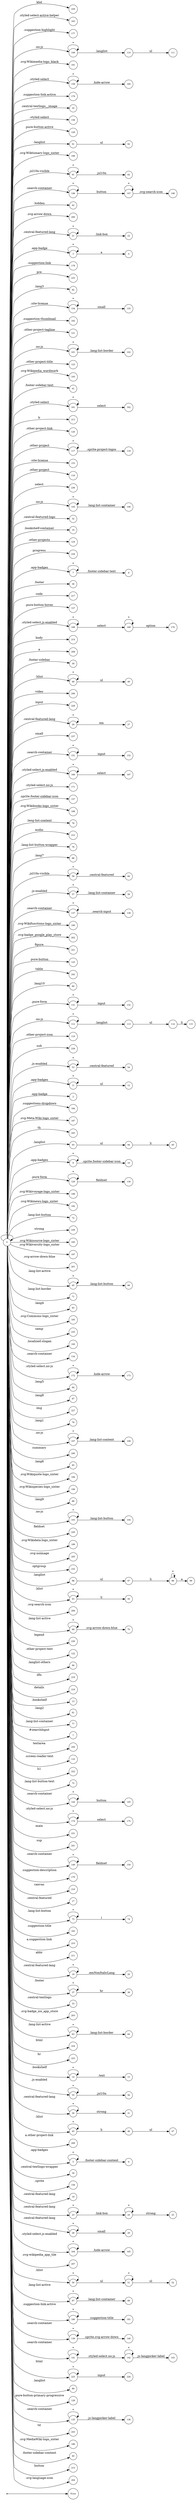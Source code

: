 digraph NFA {
  rankdir=LR;
  node [shape=circle, fontsize=10];
  __start [shape=point, label=""];
  __start -> None;
  229 [label="229"];
  163 [label="163"];
  177 [label="177"];
  109 [label="109"];
  191 [label="191"];
  159 [label="159"];
  179 [label="179"];
  35 [label="35"];
  158 [label="158"];
  126 [label="126"];
  91 [label="91"];
  199 [label="199"];
  61 [label="61"];
  146 [label="146"];
  42 [label="42"];
  200 [label="200"];
  143 [label="143"];
  21 [label="21"];
  3 [label="3"];
  178 [label="178"];
  233 [label="233"];
  82 [label="82"];
  114 [label="114"];
  102 [label="102"];
  154 [label="154"];
  182 [label="182"];
  121 [label="121"];
  44 [label="44"];
  101 [label="101"];
  123 [label="123"];
  193 [label="193"];
  41 [label="41"];
  97 [label="97"];
  99 [label="99"];
  161 [label="161"];
  213 [label="213"];
  46 [label="46"];
  120 [label="120"];
  117 [label="117"];
  153 [label="153"];
  116 [label="116"];
  236 [label="236"];
  152 [label="152"];
  110 [label="110"];
  155 [label="155"];
  105 [label="105"];
  32 [label="32"];
  16 [label="16"];
  124 [label="124"];
  234 [label="234"];
  29 [label="29"];
  20 [label="20"];
  142 [label="142"];
  106 [label="106"];
  7 [label="7"];
  36 [label="36"];
  217 [label="217"];
  127 [label="127"];
  49 [label="49"];
  6 [label="6"];
  168 [label="168"];
  214 [label="214"];
  145 [label="145"];
  208 [label="208"];
  39 [label="39"];
  48 [label="48"];
  118 [label="118"];
  246 [label="246"];
  228 [label="228"];
  26 [label="26"];
  165 [label="165"];
  237 [label="237"];
  151 [label="151"];
  166 [label="166"];
  171 [label="171"];
  157 [label="157"];
  27 [label="27"];
  188 [label="188"];
  78 [label="78"];
  212 [label="212"];
  76 [label="76"];
  86 [label="86"];
  59 [label="59"];
  57 [label="57"];
  137 [label="137"];
  190 [label="190"];
  202 [label="202"];
  221 [label="221"];
  8 [label="8"];
  54 [label="54"];
  125 [label="125"];
  242 [label="242"];
  80 [label="80"];
  131 [label="131"];
  112 [label="112"];
  92 [label="92"];
  94 [label="94"];
  148 [label="148"];
  119 [label="119"];
  64 [label="64"];
  173 [label="173"];
  239 [label="239"];
  53 [label="53"];
  11 [label="11"];
  2 [label="2"];
  184 [label="184"];
  187 [label="187"];
  245 [label="245"];
  93 [label="93"];
  9 [label="9"];
  24 [label="24"];
  129 [label="129"];
  198 [label="198"];
  192 [label="192"];
  72 [label="72"];
  60 [label="60"];
  238 [label="238"];
  195 [label="195"];
  197 [label="197"];
  201 [label="201"];
  65 [label="65"];
  71 [label="71"];
  83 [label="83"];
  185 [label="185"];
  235 [label="235"];
  100 [label="100"];
  58 [label="58"];
  22 [label="22"];
  134 [label="134"];
  172 [label="172"];
  181 [label="181"];
  84 [label="84"];
  87 [label="87"];
  108 [label="108"];
  111 [label="111"];
  136 [label="136"];
  227 [label="227"];
  79 [label="79"];
  107 [label="107"];
  240 [label="240"];
  85 [label="85"];
  113 [label="113"];
  194 [label="194"];
  196 [label="196"];
  88 [label="88"];
  103 [label="103"];
  220 [label="220"];
  189 [label="189"];
  205 [label="205"];
  132 [label="132"];
  232 [label="232"];
  96 [label="96"];
  175 [label="175"];
  43 [label="43"];
  206 [label="206"];
  104 [label="104"];
  69 [label="69"];
  150 [label="150"];
  230 [label="230"];
  56 [label="56"];
  31 [label="31"];
  122 [label="122"];
  62 [label="62"];
  90 [label="90"];
  170 [label="170"];
  219 [label="219"];
  218 [label="218"];
  15 [label="15"];
  13 [label="13"];
  4 [label="4"];
  10 [label="10"];
  51 [label="51"];
  81 [label="81"];
  77 [label="77"];
  115 [label="115"];
  1 [label="1"];
  162 [label="162"];
  52 [label="52"];
  68 [label="68"];
  244 [label="244"];
  133 [label="133"];
  222 [label="222"];
  75 [label="75"];
  144 [label="144"];
  47 [label="47"];
  174 [label="174"];
  231 [label="231"];
  241 [label="241"];
  149 [label="149"];
  176 [label="176"];
  216 [label="216"];
  17 [label="17"];
  73 [label="73"];
  130 [label="130"];
  183 [label="183"];
  210 [label="210"];
  70 [label="70"];
  211 [label="211"];
  169 [label="169"];
  19 [label="19"];
  37 [label="37"];
  33 [label="33"];
  203 [label="203"];
  63 [label="63"];
  224 [label="224"];
  38 [label="38"];
  223 [label="223"];
  14 [label="14"];
  55 [label="55"];
  167 [label="167"];
  25 [label="25"];
  30 [label="30"];
  45 [label="45"];
  209 [label="209"];
  5 [label="5"];
  34 [label="34"];
  160 [label="160"];
  156 [label="156"];
  18 [label="18"];
  23 [label="23"];
  28 [label="28"];
  164 [label="164"];
  207 [label="207"];
  50 [label="50"];
  74 [label="74"];
  67 [label="67"];
  180 [label="180"];
  226 [label="226"];
  139 [label="139"];
  141 [label="141"];
  95 [label="95"];
  225 [label="225"];
  98 [label="98"];
  89 [label="89"];
  12 [label="12"];
  128 [label="128"];
  135 [label="135"];
  243 [label="243"];
  66 [label="66"];
  186 [label="186"];
  147 [label="147"];
  40 [label="40"];
  215 [label="215"];
  0 [label="0"];
  138 [label="138"];
  204 [label="204"];
  140 [label="140"];
  { node [shape=doublecircle]; 1 2 4 6 8 10 12 13 15 16 17 18 20 22 25 27 29 31 32 33 34 35 36 38 39 40 41 42 44 47 49 52 54 56 58 60 62 64 66 68 70 71 72 74 75 76 77 78 79 80 81 82 83 84 85 86 87 88 89 90 92 95 99 100 102 104 106 108 111 115 116 118 119 120 121 122 123 124 125 126 127 128 130 132 133 134 136 138 140 143 145 148 150 152 153 155 156 157 158 160 162 163 165 167 170 171 173 175 176 177 178 179 181 182 183 184 185 186 187 188 189 190 191 192 193 194 195 196 197 198 199 200 201 202 203 204 205 206 207 208 209 210 211 212 213 214 215 216 217 218 219 220 221 222 223 224 226 227 228 229 230 231 232 233 234 235 236 237 238 239 240 241 242 243 244 245 246 }
  0 -> 0 [label="*"];
  0 -> 1 [label="#searchInput"];
  0 -> 2 [label=".app-badge"];
  0 -> 3 [label=".app-badge"];
  3 -> 3 [label="*"];
  3 -> 4 [label="a"];
  0 -> 5 [label=".app-badges"];
  5 -> 5 [label="*"];
  5 -> 6 [label=".footer-sidebar-content"];
  0 -> 7 [label=".app-badges"];
  7 -> 7 [label="*"];
  7 -> 8 [label=".footer-sidebar-text"];
  0 -> 9 [label=".app-badges"];
  9 -> 9 [label="*"];
  9 -> 10 [label=".sprite.footer-sidebar-icon"];
  0 -> 11 [label=".app-badges"];
  11 -> 11 [label="*"];
  11 -> 12 [label="ul"];
  0 -> 13 [label=".bookshelf"];
  0 -> 14 [label=".bookshelf"];
  14 -> 14 [label="*"];
  14 -> 15 [label=".text"];
  0 -> 16 [label=".bookshelf-container"];
  0 -> 17 [label=".central-featured"];
  0 -> 18 [label=".central-featured-lang"];
  0 -> 19 [label=".central-featured-lang"];
  19 -> 19 [label="*"];
  19 -> 20 [label=".emNonItalicLang"];
  0 -> 21 [label=".central-featured-lang"];
  21 -> 21 [label="*"];
  21 -> 22 [label=".link-box"];
  0 -> 23 [label=".central-featured-lang"];
  23 -> 23 [label="*"];
  23 -> 24 [label=".link-box"];
  24 -> 24 [label="*"];
  24 -> 25 [label="strong"];
  0 -> 26 [label=".central-featured-lang"];
  26 -> 26 [label="*"];
  26 -> 27 [label="em"];
  0 -> 28 [label=".central-featured-lang"];
  28 -> 28 [label="*"];
  28 -> 29 [label="small"];
  0 -> 30 [label=".central-featured-lang"];
  30 -> 30 [label="*"];
  30 -> 31 [label="strong"];
  0 -> 32 [label=".central-featured-logo"];
  0 -> 33 [label=".central-textlogo"];
  0 -> 34 [label=".central-textlogo-wrapper"];
  0 -> 35 [label=".central-textlogo__image"];
  0 -> 36 [label=".footer"];
  0 -> 37 [label=".footer"];
  37 -> 37 [label="*"];
  37 -> 38 [label="hr"];
  0 -> 39 [label=".footer-sidebar"];
  0 -> 40 [label=".footer-sidebar-content"];
  0 -> 41 [label=".footer-sidebar-text"];
  0 -> 42 [label=".hidden"];
  0 -> 43 [label=".hlist"];
  43 -> 43 [label="*"];
  43 -> 44 [label="li"];
  0 -> 45 [label=".hlist"];
  45 -> 45 [label="*"];
  45 -> 46 [label="li"];
  46 -> 47 [label="ul"];
  0 -> 48 [label=".hlist"];
  48 -> 48 [label="*"];
  48 -> 49 [label="ul"];
  0 -> 50 [label=".hlist"];
  50 -> 50 [label="*"];
  50 -> 51 [label="ul"];
  51 -> 51 [label="*"];
  51 -> 52 [label="ul"];
  0 -> 53 [label=".js-enabled"];
  53 -> 53 [label="*"];
  53 -> 54 [label=".central-featured"];
  0 -> 55 [label=".js-enabled"];
  55 -> 55 [label="*"];
  55 -> 56 [label=".jsl10n"];
  0 -> 57 [label=".js-enabled"];
  57 -> 57 [label="*"];
  57 -> 58 [label=".lang-list-container"];
  0 -> 59 [label=".jsl10n-visible"];
  59 -> 59 [label="*"];
  59 -> 60 [label=".central-featured"];
  0 -> 61 [label=".jsl10n-visible"];
  61 -> 61 [label="*"];
  61 -> 62 [label=".jsl10n"];
  0 -> 63 [label=".lang-list-active"];
  63 -> 63 [label="*"];
  63 -> 64 [label=".lang-list-border"];
  0 -> 65 [label=".lang-list-active"];
  65 -> 65 [label="*"];
  65 -> 66 [label=".lang-list-button"];
  0 -> 67 [label=".lang-list-active"];
  67 -> 67 [label="*"];
  67 -> 68 [label=".lang-list-container"];
  0 -> 69 [label=".lang-list-active"];
  69 -> 69 [label="*"];
  69 -> 70 [label=".svg-arrow-down-blue"];
  0 -> 71 [label=".lang-list-border"];
  0 -> 72 [label=".lang-list-button"];
  0 -> 73 [label=".lang-list-button"];
  73 -> 73 [label="*"];
  73 -> 74 [label="i"];
  0 -> 75 [label=".lang-list-button-text"];
  0 -> 76 [label=".lang-list-button-wrapper"];
  0 -> 77 [label=".lang-list-container"];
  0 -> 78 [label=".lang-list-content"];
  0 -> 79 [label=".lang1"];
  0 -> 80 [label=".lang10"];
  0 -> 81 [label=".lang2"];
  0 -> 82 [label=".lang3"];
  0 -> 83 [label=".lang4"];
  0 -> 84 [label=".lang5"];
  0 -> 85 [label=".lang6"];
  0 -> 86 [label=".lang7"];
  0 -> 87 [label=".lang8"];
  0 -> 88 [label=".lang9"];
  0 -> 89 [label=".langlist"];
  0 -> 90 [label=".langlist-others"];
  0 -> 91 [label=".langlist"];
  91 -> 92 [label="ul"];
  0 -> 93 [label=".langlist"];
  93 -> 94 [label="ul"];
  94 -> 95 [label="li"];
  0 -> 96 [label=".langlist"];
  96 -> 97 [label="ul"];
  97 -> 98 [label="li"];
  98 -> 98 [label="*"];
  98 -> 99 [label="a"];
  0 -> 100 [label=".localized-slogan"];
  0 -> 101 [label=".no-js"];
  101 -> 101 [label="*"];
  101 -> 102 [label=".lang-list-border"];
  0 -> 103 [label=".no-js"];
  103 -> 103 [label="*"];
  103 -> 104 [label=".lang-list-button"];
  0 -> 105 [label=".no-js"];
  105 -> 105 [label="*"];
  105 -> 106 [label=".lang-list-container"];
  0 -> 107 [label=".no-js"];
  107 -> 107 [label="*"];
  107 -> 108 [label=".lang-list-content"];
  0 -> 109 [label=".no-js"];
  109 -> 109 [label="*"];
  109 -> 110 [label=".langlist"];
  110 -> 111 [label="ul"];
  0 -> 112 [label=".no-js"];
  112 -> 112 [label="*"];
  112 -> 113 [label=".langlist"];
  113 -> 114 [label="ul"];
  114 -> 115 [label="li"];
  0 -> 116 [label=".other-project"];
  0 -> 117 [label=".other-project"];
  117 -> 117 [label="*"];
  117 -> 118 [label=".sprite-project-logos"];
  0 -> 119 [label=".other-project-icon"];
  0 -> 120 [label=".other-project-link"];
  0 -> 121 [label=".other-project-tagline"];
  0 -> 122 [label=".other-project-text"];
  0 -> 123 [label=".other-project-title"];
  0 -> 124 [label=".other-projects"];
  0 -> 125 [label=".pure-button"];
  0 -> 126 [label=".pure-button-active"];
  0 -> 127 [label=".pure-button-hover"];
  0 -> 128 [label=".pure-button-primary-progressive"];
  0 -> 129 [label=".pure-form"];
  129 -> 129 [label="*"];
  129 -> 130 [label="fieldset"];
  0 -> 131 [label=".pure-form"];
  131 -> 131 [label="*"];
  131 -> 132 [label="input"];
  0 -> 133 [label=".screen-reader-text"];
  0 -> 134 [label=".search-container"];
  0 -> 135 [label=".search-container"];
  135 -> 135 [label="*"];
  135 -> 136 [label=".js-langpicker-label"];
  0 -> 137 [label=".search-container"];
  137 -> 137 [label="*"];
  137 -> 138 [label=".search-input"];
  0 -> 139 [label=".search-container"];
  139 -> 139 [label="*"];
  139 -> 140 [label=".sprite.svg-arrow-down"];
  0 -> 141 [label=".search-container"];
  141 -> 141 [label="*"];
  141 -> 142 [label=".styled-select.no-js"];
  142 -> 142 [label="*"];
  142 -> 143 [label=".js-langpicker-label"];
  0 -> 144 [label=".search-container"];
  144 -> 144 [label="*"];
  144 -> 145 [label="button"];
  0 -> 146 [label=".search-container"];
  146 -> 146 [label="*"];
  146 -> 147 [label="button"];
  147 -> 147 [label="*"];
  147 -> 148 [label=".svg-search-icon"];
  0 -> 149 [label=".search-container"];
  149 -> 149 [label="*"];
  149 -> 150 [label="fieldset"];
  0 -> 151 [label=".search-container"];
  151 -> 151 [label="*"];
  151 -> 152 [label="input"];
  0 -> 153 [label=".site-license"];
  0 -> 154 [label=".site-license"];
  154 -> 154 [label="*"];
  154 -> 155 [label="small"];
  0 -> 156 [label=".sprite"];
  0 -> 157 [label=".sprite.footer-sidebar-icon"];
  0 -> 158 [label=".styled-select"];
  0 -> 159 [label=".styled-select"];
  159 -> 159 [label="*"];
  159 -> 160 [label=".hide-arrow"];
  0 -> 161 [label=".styled-select"];
  161 -> 161 [label="*"];
  161 -> 162 [label="select"];
  0 -> 163 [label=".styled-select-active-helper"];
  0 -> 164 [label=".styled-select.js-enabled"];
  164 -> 164 [label="*"];
  164 -> 165 [label=".hide-arrow"];
  0 -> 166 [label=".styled-select.js-enabled"];
  166 -> 166 [label="*"];
  166 -> 167 [label="select"];
  0 -> 168 [label=".styled-select.js-enabled"];
  168 -> 168 [label="*"];
  168 -> 169 [label="select"];
  169 -> 169 [label="*"];
  169 -> 170 [label="option"];
  0 -> 171 [label=".styled-select.no-js"];
  0 -> 172 [label=".styled-select.no-js"];
  172 -> 172 [label="*"];
  172 -> 173 [label=".hide-arrow"];
  0 -> 174 [label=".styled-select.no-js"];
  174 -> 174 [label="*"];
  174 -> 175 [label="select"];
  0 -> 176 [label=".suggestion-description"];
  0 -> 177 [label=".suggestion-highlight"];
  0 -> 178 [label=".suggestion-link"];
  0 -> 179 [label=".suggestion-link.active"];
  0 -> 180 [label=".suggestion-link.active"];
  180 -> 180 [label="*"];
  180 -> 181 [label=".suggestion-title"];
  0 -> 182 [label=".suggestion-thumbnail"];
  0 -> 183 [label=".suggestion-title"];
  0 -> 184 [label=".suggestions-dropdown"];
  0 -> 185 [label=".svg-Commons-logo_sister"];
  0 -> 186 [label=".svg-MediaWiki-logo_sister"];
  0 -> 187 [label=".svg-Meta-Wiki-logo_sister"];
  0 -> 188 [label=".svg-Wikibooks-logo_sister"];
  0 -> 189 [label=".svg-Wikidata-logo_sister"];
  0 -> 190 [label=".svg-Wikifunctions-logo_sister"];
  0 -> 191 [label=".svg-Wikimedia-logo_black"];
  0 -> 192 [label=".svg-Wikinews-logo_sister"];
  0 -> 193 [label=".svg-Wikipedia_wordmark"];
  0 -> 194 [label=".svg-Wikiquote-logo_sister"];
  0 -> 195 [label=".svg-Wikisource-logo_sister"];
  0 -> 196 [label=".svg-Wikispecies-logo_sister"];
  0 -> 197 [label=".svg-Wikiversity-logo_sister"];
  0 -> 198 [label=".svg-Wikivoyage-logo_sister"];
  0 -> 199 [label=".svg-Wiktionary-logo_sister"];
  0 -> 200 [label=".svg-arrow-down"];
  0 -> 201 [label=".svg-arrow-down-blue"];
  0 -> 202 [label=".svg-badge_google_play_store"];
  0 -> 203 [label=".svg-badge_ios_app_store"];
  0 -> 204 [label=".svg-language-icon"];
  0 -> 205 [label=".svg-noimage"];
  0 -> 206 [label=".svg-search-icon"];
  0 -> 207 [label=".svg-wikipedia_app_tile"];
  0 -> 208 [label="a"];
  0 -> 209 [label="a.other-project-link"];
  0 -> 210 [label="a.suggestion-link"];
  0 -> 211 [label="abbr"];
  0 -> 212 [label="audio"];
  0 -> 213 [label="b"];
  0 -> 214 [label="body"];
  0 -> 215 [label="button"];
  0 -> 216 [label="canvas"];
  0 -> 217 [label="code"];
  0 -> 218 [label="details"];
  0 -> 219 [label="dfn"];
  0 -> 220 [label="fieldset"];
  0 -> 221 [label="figure"];
  0 -> 222 [label="h1"];
  0 -> 223 [label="hr"];
  0 -> 224 [label="html"];
  0 -> 225 [label="html"];
  225 -> 225 [label="*"];
  225 -> 226 [label="input"];
  0 -> 227 [label="img"];
  0 -> 228 [label="input"];
  0 -> 229 [label="kbd"];
  0 -> 230 [label="legend"];
  0 -> 231 [label="main"];
  0 -> 232 [label="optgroup"];
  0 -> 233 [label="pre"];
  0 -> 234 [label="progress"];
  0 -> 235 [label="samp"];
  0 -> 236 [label="select"];
  0 -> 237 [label="small"];
  0 -> 238 [label="strong"];
  0 -> 239 [label="sub"];
  0 -> 240 [label="summary"];
  0 -> 241 [label="sup"];
  0 -> 242 [label="table"];
  0 -> 243 [label="td"];
  0 -> 244 [label="textarea"];
  0 -> 245 [label="th"];
  0 -> 246 [label="video"];
}
